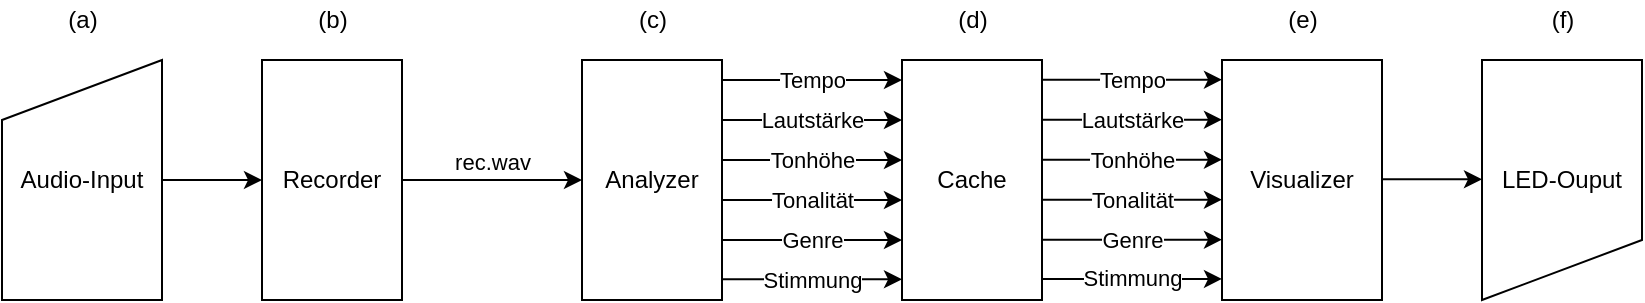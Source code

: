 <mxfile version="18.1.3" type="github">
  <diagram name="Page-1" id="74b105a0-9070-1c63-61bc-23e55f88626e">
    <mxGraphModel dx="1422" dy="766" grid="1" gridSize="10" guides="1" tooltips="1" connect="1" arrows="1" fold="1" page="1" pageScale="1.5" pageWidth="1169" pageHeight="826" background="none" math="0" shadow="0">
      <root>
        <mxCell id="0" style=";html=1;" />
        <mxCell id="1" style=";html=1;" parent="0" />
        <mxCell id="9CzyhBuf1FsdNSluADcy-6" value="Audio-Input" style="shape=manualInput;whiteSpace=wrap;html=1;fillColor=none;" parent="1" vertex="1">
          <mxGeometry x="390" y="210" width="80" height="120" as="geometry" />
        </mxCell>
        <mxCell id="9CzyhBuf1FsdNSluADcy-10" value="" style="endArrow=classic;html=1;rounded=0;exitX=1;exitY=0.5;exitDx=0;exitDy=0;entryX=0;entryY=0.5;entryDx=0;entryDy=0;" parent="1" source="9CzyhBuf1FsdNSluADcy-6" target="9CzyhBuf1FsdNSluADcy-12" edge="1">
          <mxGeometry width="50" height="50" relative="1" as="geometry">
            <mxPoint x="880" y="300" as="sourcePoint" />
            <mxPoint x="880" y="220" as="targetPoint" />
          </mxGeometry>
        </mxCell>
        <mxCell id="9CzyhBuf1FsdNSluADcy-12" value="Recorder" style="rounded=0;whiteSpace=wrap;html=1;fillColor=none;gradientColor=none;" parent="1" vertex="1">
          <mxGeometry x="520" y="210" width="70" height="120" as="geometry" />
        </mxCell>
        <mxCell id="9CzyhBuf1FsdNSluADcy-13" value="rec.wav" style="endArrow=classic;html=1;rounded=0;exitX=1;exitY=0.5;exitDx=0;exitDy=0;entryX=0;entryY=0.5;entryDx=0;entryDy=0;labelPosition=center;verticalLabelPosition=top;align=center;verticalAlign=bottom;" parent="1" source="9CzyhBuf1FsdNSluADcy-12" target="9CzyhBuf1FsdNSluADcy-14" edge="1">
          <mxGeometry width="50" height="50" relative="1" as="geometry">
            <mxPoint x="890" y="210.0" as="sourcePoint" />
            <mxPoint x="890" y="250.0" as="targetPoint" />
          </mxGeometry>
        </mxCell>
        <mxCell id="9CzyhBuf1FsdNSluADcy-14" value="Analyzer" style="rounded=0;whiteSpace=wrap;html=1;fillColor=none;gradientColor=none;" parent="1" vertex="1">
          <mxGeometry x="680" y="210" width="70" height="120" as="geometry" />
        </mxCell>
        <mxCell id="9CzyhBuf1FsdNSluADcy-16" value="Cache" style="rounded=0;whiteSpace=wrap;html=1;fillColor=none;gradientColor=none;" parent="1" vertex="1">
          <mxGeometry x="840" y="210" width="70" height="120" as="geometry" />
        </mxCell>
        <mxCell id="9CzyhBuf1FsdNSluADcy-21" value="Visualizer" style="rounded=0;whiteSpace=wrap;html=1;fillColor=none;gradientColor=none;" parent="1" vertex="1">
          <mxGeometry x="1000" y="210" width="80" height="120" as="geometry" />
        </mxCell>
        <mxCell id="9CzyhBuf1FsdNSluADcy-28" value="LED-Ouput" style="shape=manualInput;whiteSpace=wrap;html=1;fillColor=none;gradientColor=none;rotation=0;labelBorderColor=none;direction=west;" parent="1" vertex="1">
          <mxGeometry x="1130" y="210" width="80" height="120" as="geometry" />
        </mxCell>
        <mxCell id="9CzyhBuf1FsdNSluADcy-36" value="" style="endArrow=classic;html=1;rounded=0;exitX=1;exitY=0.5;exitDx=0;exitDy=0;entryX=0;entryY=0.5;entryDx=0;entryDy=0;" parent="1" edge="1">
          <mxGeometry width="50" height="50" relative="1" as="geometry">
            <mxPoint x="1080.0" y="269.66" as="sourcePoint" />
            <mxPoint x="1130.0" y="269.66" as="targetPoint" />
          </mxGeometry>
        </mxCell>
        <mxCell id="9CzyhBuf1FsdNSluADcy-37" value="(c)" style="text;html=1;align=center;verticalAlign=middle;resizable=0;points=[];autosize=1;strokeColor=none;fillColor=none;" parent="1" vertex="1">
          <mxGeometry x="700" y="180" width="30" height="20" as="geometry" />
        </mxCell>
        <mxCell id="9CzyhBuf1FsdNSluADcy-38" value="(b)" style="text;html=1;align=center;verticalAlign=middle;resizable=0;points=[];autosize=1;strokeColor=none;fillColor=none;" parent="1" vertex="1">
          <mxGeometry x="540" y="180" width="30" height="20" as="geometry" />
        </mxCell>
        <mxCell id="9CzyhBuf1FsdNSluADcy-39" value="(d)" style="text;html=1;align=center;verticalAlign=middle;resizable=0;points=[];autosize=1;strokeColor=none;fillColor=none;" parent="1" vertex="1">
          <mxGeometry x="860" y="180" width="30" height="20" as="geometry" />
        </mxCell>
        <mxCell id="9CzyhBuf1FsdNSluADcy-40" value="(e)" style="text;html=1;align=center;verticalAlign=middle;resizable=0;points=[];autosize=1;strokeColor=none;fillColor=none;" parent="1" vertex="1">
          <mxGeometry x="1025" y="180" width="30" height="20" as="geometry" />
        </mxCell>
        <mxCell id="C0UD-SawLeaSJpjZ_oh5-1" value="(a)" style="text;html=1;align=center;verticalAlign=middle;resizable=0;points=[];autosize=1;strokeColor=none;fillColor=none;" parent="1" vertex="1">
          <mxGeometry x="415" y="180" width="30" height="20" as="geometry" />
        </mxCell>
        <mxCell id="C0UD-SawLeaSJpjZ_oh5-3" value="(f)" style="text;html=1;align=center;verticalAlign=middle;resizable=0;points=[];autosize=1;strokeColor=none;fillColor=none;" parent="1" vertex="1">
          <mxGeometry x="1155" y="180" width="30" height="20" as="geometry" />
        </mxCell>
        <mxCell id="g-dyD0jh64UDqC20HCaJ-2" value="Tempo" style="endArrow=classic;html=1;rounded=0;" edge="1" parent="1">
          <mxGeometry width="50" height="50" relative="1" as="geometry">
            <mxPoint x="750" y="220" as="sourcePoint" />
            <mxPoint x="840" y="220" as="targetPoint" />
          </mxGeometry>
        </mxCell>
        <mxCell id="g-dyD0jh64UDqC20HCaJ-3" value="Lautstärke" style="endArrow=classic;html=1;rounded=0;" edge="1" parent="1">
          <mxGeometry width="50" height="50" relative="1" as="geometry">
            <mxPoint x="750" y="240" as="sourcePoint" />
            <mxPoint x="840" y="240" as="targetPoint" />
          </mxGeometry>
        </mxCell>
        <mxCell id="g-dyD0jh64UDqC20HCaJ-4" value="Tonhöhe" style="endArrow=classic;html=1;rounded=0;" edge="1" parent="1">
          <mxGeometry width="50" height="50" relative="1" as="geometry">
            <mxPoint x="750" y="260" as="sourcePoint" />
            <mxPoint x="840" y="260" as="targetPoint" />
          </mxGeometry>
        </mxCell>
        <mxCell id="g-dyD0jh64UDqC20HCaJ-5" value="Tonalität" style="endArrow=classic;html=1;rounded=0;" edge="1" parent="1">
          <mxGeometry width="50" height="50" relative="1" as="geometry">
            <mxPoint x="750" y="280" as="sourcePoint" />
            <mxPoint x="840" y="280" as="targetPoint" />
          </mxGeometry>
        </mxCell>
        <mxCell id="g-dyD0jh64UDqC20HCaJ-6" value="Genre" style="endArrow=classic;html=1;rounded=0;" edge="1" parent="1">
          <mxGeometry width="50" height="50" relative="1" as="geometry">
            <mxPoint x="750" y="300" as="sourcePoint" />
            <mxPoint x="840" y="300" as="targetPoint" />
          </mxGeometry>
        </mxCell>
        <mxCell id="g-dyD0jh64UDqC20HCaJ-7" value="Stimmung" style="endArrow=classic;html=1;rounded=0;" edge="1" parent="1">
          <mxGeometry width="50" height="50" relative="1" as="geometry">
            <mxPoint x="750" y="319.67" as="sourcePoint" />
            <mxPoint x="840" y="319.67" as="targetPoint" />
          </mxGeometry>
        </mxCell>
        <mxCell id="g-dyD0jh64UDqC20HCaJ-8" value="Tempo" style="endArrow=classic;html=1;rounded=0;" edge="1" parent="1">
          <mxGeometry width="50" height="50" relative="1" as="geometry">
            <mxPoint x="910" y="219.82" as="sourcePoint" />
            <mxPoint x="1000" y="219.82" as="targetPoint" />
          </mxGeometry>
        </mxCell>
        <mxCell id="g-dyD0jh64UDqC20HCaJ-9" value="Lautstärke" style="endArrow=classic;html=1;rounded=0;" edge="1" parent="1">
          <mxGeometry width="50" height="50" relative="1" as="geometry">
            <mxPoint x="910" y="239.82" as="sourcePoint" />
            <mxPoint x="1000" y="239.82" as="targetPoint" />
          </mxGeometry>
        </mxCell>
        <mxCell id="g-dyD0jh64UDqC20HCaJ-10" value="Tonhöhe" style="endArrow=classic;html=1;rounded=0;" edge="1" parent="1">
          <mxGeometry width="50" height="50" relative="1" as="geometry">
            <mxPoint x="910" y="259.82" as="sourcePoint" />
            <mxPoint x="1000" y="259.82" as="targetPoint" />
          </mxGeometry>
        </mxCell>
        <mxCell id="g-dyD0jh64UDqC20HCaJ-11" value="Tonalität" style="endArrow=classic;html=1;rounded=0;" edge="1" parent="1">
          <mxGeometry width="50" height="50" relative="1" as="geometry">
            <mxPoint x="910" y="279.82" as="sourcePoint" />
            <mxPoint x="1000" y="279.82" as="targetPoint" />
          </mxGeometry>
        </mxCell>
        <mxCell id="g-dyD0jh64UDqC20HCaJ-12" value="Genre" style="endArrow=classic;html=1;rounded=0;" edge="1" parent="1">
          <mxGeometry width="50" height="50" relative="1" as="geometry">
            <mxPoint x="910" y="299.82" as="sourcePoint" />
            <mxPoint x="1000" y="299.82" as="targetPoint" />
          </mxGeometry>
        </mxCell>
        <mxCell id="g-dyD0jh64UDqC20HCaJ-13" value="Stimmung" style="endArrow=classic;html=1;rounded=0;" edge="1" parent="1">
          <mxGeometry width="50" height="50" relative="1" as="geometry">
            <mxPoint x="910" y="319.49" as="sourcePoint" />
            <mxPoint x="1000" y="319.49" as="targetPoint" />
          </mxGeometry>
        </mxCell>
      </root>
    </mxGraphModel>
  </diagram>
</mxfile>
